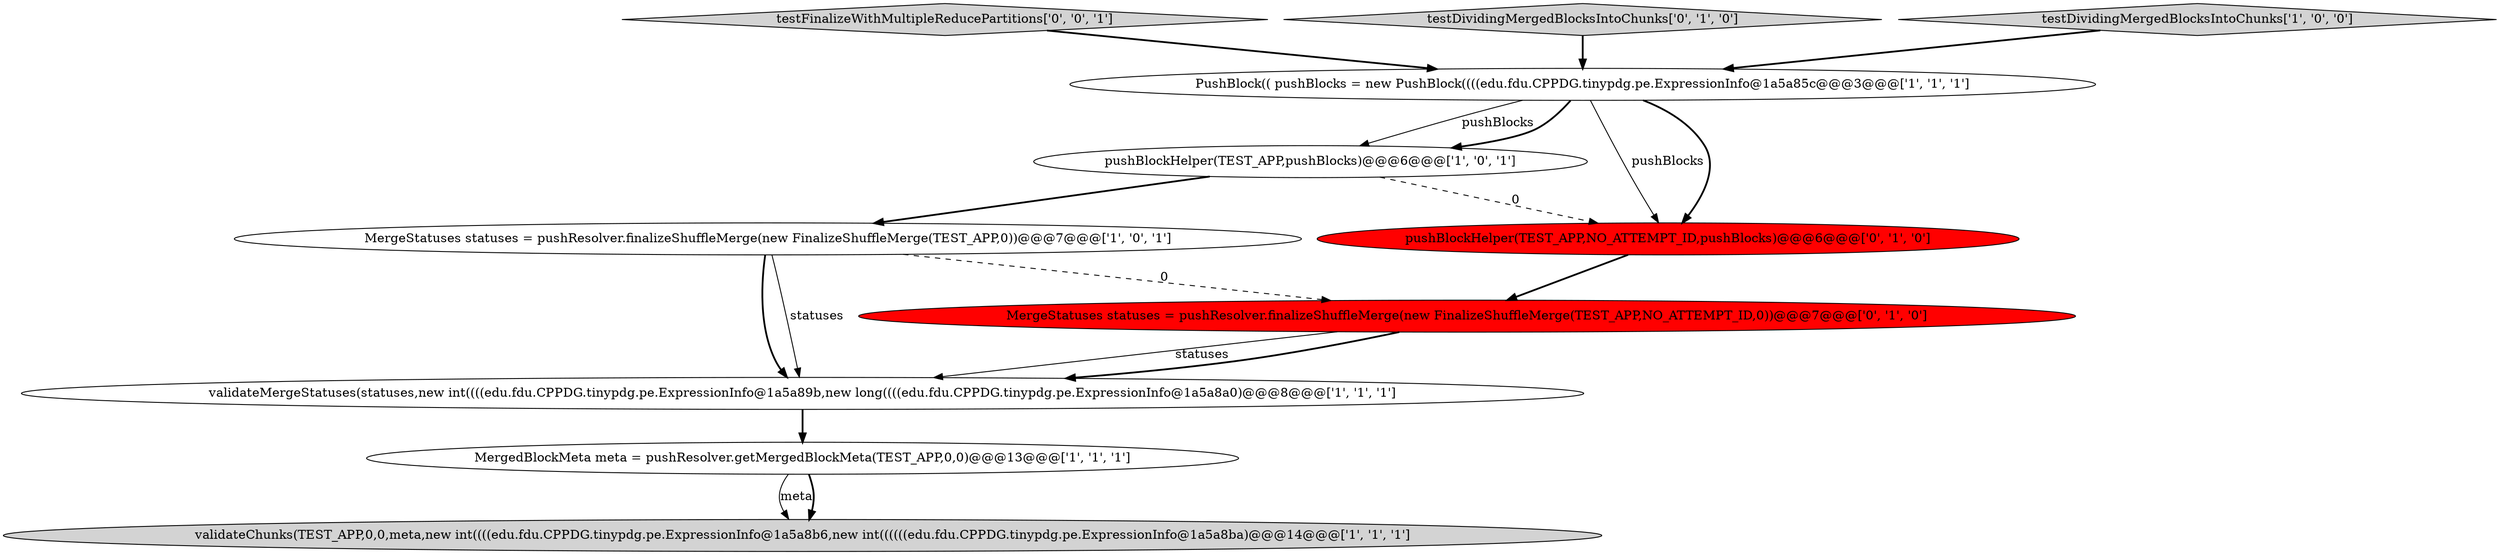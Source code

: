 digraph {
10 [style = filled, label = "testFinalizeWithMultipleReducePartitions['0', '0', '1']", fillcolor = lightgray, shape = diamond image = "AAA0AAABBB3BBB"];
1 [style = filled, label = "PushBlock(( pushBlocks = new PushBlock((((edu.fdu.CPPDG.tinypdg.pe.ExpressionInfo@1a5a85c@@@3@@@['1', '1', '1']", fillcolor = white, shape = ellipse image = "AAA0AAABBB1BBB"];
2 [style = filled, label = "MergedBlockMeta meta = pushResolver.getMergedBlockMeta(TEST_APP,0,0)@@@13@@@['1', '1', '1']", fillcolor = white, shape = ellipse image = "AAA0AAABBB1BBB"];
8 [style = filled, label = "testDividingMergedBlocksIntoChunks['0', '1', '0']", fillcolor = lightgray, shape = diamond image = "AAA0AAABBB2BBB"];
0 [style = filled, label = "testDividingMergedBlocksIntoChunks['1', '0', '0']", fillcolor = lightgray, shape = diamond image = "AAA0AAABBB1BBB"];
4 [style = filled, label = "MergeStatuses statuses = pushResolver.finalizeShuffleMerge(new FinalizeShuffleMerge(TEST_APP,0))@@@7@@@['1', '0', '1']", fillcolor = white, shape = ellipse image = "AAA0AAABBB1BBB"];
5 [style = filled, label = "validateChunks(TEST_APP,0,0,meta,new int((((edu.fdu.CPPDG.tinypdg.pe.ExpressionInfo@1a5a8b6,new int((((((edu.fdu.CPPDG.tinypdg.pe.ExpressionInfo@1a5a8ba)@@@14@@@['1', '1', '1']", fillcolor = lightgray, shape = ellipse image = "AAA0AAABBB1BBB"];
3 [style = filled, label = "validateMergeStatuses(statuses,new int((((edu.fdu.CPPDG.tinypdg.pe.ExpressionInfo@1a5a89b,new long((((edu.fdu.CPPDG.tinypdg.pe.ExpressionInfo@1a5a8a0)@@@8@@@['1', '1', '1']", fillcolor = white, shape = ellipse image = "AAA0AAABBB1BBB"];
7 [style = filled, label = "MergeStatuses statuses = pushResolver.finalizeShuffleMerge(new FinalizeShuffleMerge(TEST_APP,NO_ATTEMPT_ID,0))@@@7@@@['0', '1', '0']", fillcolor = red, shape = ellipse image = "AAA1AAABBB2BBB"];
6 [style = filled, label = "pushBlockHelper(TEST_APP,pushBlocks)@@@6@@@['1', '0', '1']", fillcolor = white, shape = ellipse image = "AAA0AAABBB1BBB"];
9 [style = filled, label = "pushBlockHelper(TEST_APP,NO_ATTEMPT_ID,pushBlocks)@@@6@@@['0', '1', '0']", fillcolor = red, shape = ellipse image = "AAA1AAABBB2BBB"];
8->1 [style = bold, label=""];
1->9 [style = solid, label="pushBlocks"];
2->5 [style = solid, label="meta"];
1->6 [style = solid, label="pushBlocks"];
6->4 [style = bold, label=""];
4->3 [style = bold, label=""];
1->6 [style = bold, label=""];
3->2 [style = bold, label=""];
7->3 [style = solid, label="statuses"];
9->7 [style = bold, label=""];
4->3 [style = solid, label="statuses"];
10->1 [style = bold, label=""];
4->7 [style = dashed, label="0"];
0->1 [style = bold, label=""];
7->3 [style = bold, label=""];
1->9 [style = bold, label=""];
2->5 [style = bold, label=""];
6->9 [style = dashed, label="0"];
}
